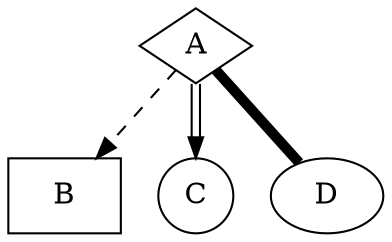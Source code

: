 digraph D {

  A [shape=diamond]
  B [shape=box]
  C [shape=circle]

  A -> B [style=dashed]
  // edge using a static color with transparent fill
  A -> C [color="black:invis:black"]
  A -> D [penwidth=5, arrowhead=none]

}
